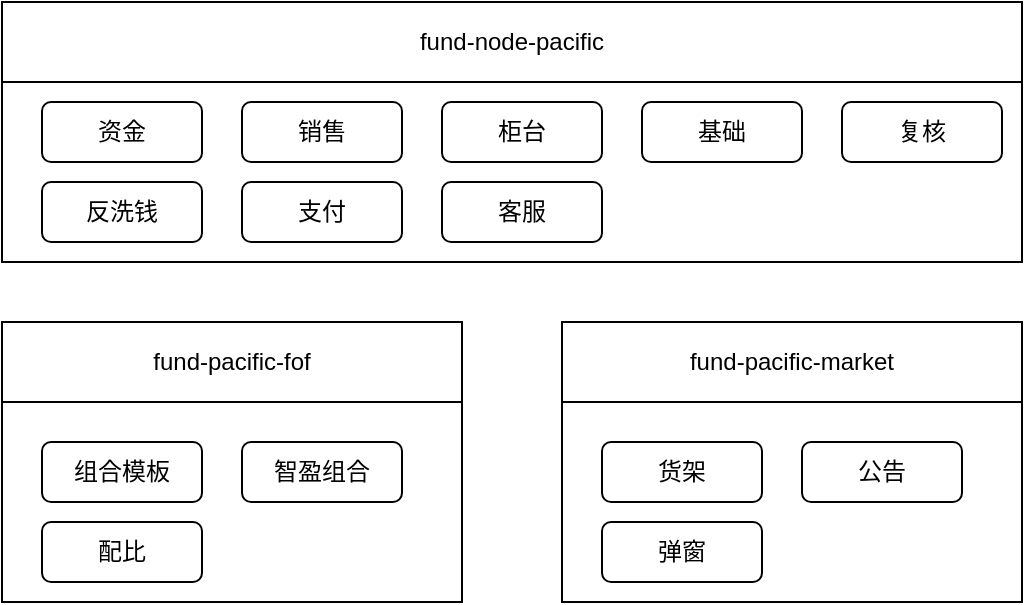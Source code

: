<mxfile version="12.2.3" type="github" pages="1">
  <diagram id="sfM5YQbktjChvEiEwemY" name="Page-1">
    <mxGraphModel dx="932" dy="497" grid="1" gridSize="10" guides="1" tooltips="1" connect="1" arrows="1" fold="1" page="1" pageScale="1" pageWidth="850" pageHeight="1100" math="0" shadow="0">
      <root>
        <mxCell id="0"/>
        <mxCell id="1" parent="0"/>
        <mxCell id="_cafedWE6yJc7HQ6ZH6B-1" value="" style="rounded=0;whiteSpace=wrap;html=1;" parent="1" vertex="1">
          <mxGeometry x="30" y="220" width="510" height="130" as="geometry"/>
        </mxCell>
        <mxCell id="_cafedWE6yJc7HQ6ZH6B-2" value="fund-node-pacific" style="rounded=0;whiteSpace=wrap;html=1;" parent="1" vertex="1">
          <mxGeometry x="30" y="220" width="510" height="40" as="geometry"/>
        </mxCell>
        <mxCell id="JHwH3jqKrBNnG15PmwSz-1" value="资金" style="rounded=1;whiteSpace=wrap;html=1;" vertex="1" parent="1">
          <mxGeometry x="50" y="270" width="80" height="30" as="geometry"/>
        </mxCell>
        <mxCell id="JHwH3jqKrBNnG15PmwSz-2" value="销售" style="rounded=1;whiteSpace=wrap;html=1;" vertex="1" parent="1">
          <mxGeometry x="150" y="270" width="80" height="30" as="geometry"/>
        </mxCell>
        <mxCell id="JHwH3jqKrBNnG15PmwSz-3" value="柜台&lt;span style=&quot;color: rgba(0 , 0 , 0 , 0) ; font-family: monospace ; font-size: 0px ; white-space: nowrap&quot;&gt;%3CmxGraphModel%3E%3Croot%3E%3CmxCell%20id%3D%220%22%2F%3E%3CmxCell%20id%3D%221%22%20parent%3D%220%22%2F%3E%3CmxCell%20id%3D%222%22%20value%3D%22%E8%B5%84%E9%87%91%22%20style%3D%22rounded%3D1%3BwhiteSpace%3Dwrap%3Bhtml%3D1%3B%22%20vertex%3D%221%22%20parent%3D%221%22%3E%3CmxGeometry%20x%3D%2250%22%20y%3D%22270%22%20width%3D%2280%22%20height%3D%2230%22%20as%3D%22geometry%22%2F%3E%3C%2FmxCell%3E%3C%2Froot%3E%3C%2FmxGraphModel%3E&lt;/span&gt;" style="rounded=1;whiteSpace=wrap;html=1;" vertex="1" parent="1">
          <mxGeometry x="250" y="270" width="80" height="30" as="geometry"/>
        </mxCell>
        <mxCell id="JHwH3jqKrBNnG15PmwSz-4" value="基础&lt;span style=&quot;color: rgba(0 , 0 , 0 , 0) ; font-family: monospace ; font-size: 0px ; white-space: nowrap&quot;&gt;%3CmxGraphModel%3E%3Croot%3E%3CmxCell%20id%3D%220%22%2F%3E%3CmxCell%20id%3D%221%22%20parent%3D%220%22%2F%3E%3CmxCell%20id%3D%222%22%20value%3D%22%E6%9F%9C%E5%8F%B0%26lt%3Bspan%20style%3D%26quot%3Bcolor%3A%20rgba(0%20%2C%200%20%2C%200%20%2C%200)%20%3B%20font-family%3A%20monospace%20%3B%20font-size%3A%200px%20%3B%20white-space%3A%20nowrap%26quot%3B%26gt%3B%253CmxGraphModel%253E%253Croot%253E%253CmxCell%2520id%253D%25220%2522%252F%253E%253CmxCell%2520id%253D%25221%2522%2520parent%253D%25220%2522%252F%253E%253CmxCell%2520id%253D%25222%2522%2520value%253D%2522%25E8%25B5%2584%25E9%2587%2591%2522%2520style%253D%2522rounded%253D1%253BwhiteSpace%253Dwrap%253Bhtml%253D1%253B%2522%2520vertex%253D%25221%2522%2520parent%253D%25221%2522%253E%253CmxGeometry%2520x%253D%252250%2522%2520y%253D%2522270%2522%2520width%253D%252280%2522%2520height%253D%252230%2522%2520as%253D%2522geometry%2522%252F%253E%253C%252FmxCell%253E%253C%252Froot%253E%253C%252FmxGraphModel%253E%26lt%3B%2Fspan%26gt%3B%22%20style%3D%22rounded%3D1%3BwhiteSpace%3Dwrap%3Bhtml%3D1%3B%22%20vertex%3D%221%22%20parent%3D%221%22%3E%3CmxGeometry%20x%3D%22250%22%20y%3D%22270%22%20width%3D%2280%22%20height%3D%2230%22%20as%3D%22geometry%22%2F%3E%3C%2FmxCell%3E%3C%2Froot%3E%3C%2FmxGraphModel%3E&lt;/span&gt;" style="rounded=1;whiteSpace=wrap;html=1;" vertex="1" parent="1">
          <mxGeometry x="350" y="270" width="80" height="30" as="geometry"/>
        </mxCell>
        <mxCell id="JHwH3jqKrBNnG15PmwSz-5" value="复核" style="rounded=1;whiteSpace=wrap;html=1;" vertex="1" parent="1">
          <mxGeometry x="450" y="270" width="80" height="30" as="geometry"/>
        </mxCell>
        <mxCell id="JHwH3jqKrBNnG15PmwSz-6" value="反洗钱&lt;span style=&quot;color: rgba(0 , 0 , 0 , 0) ; font-family: monospace ; font-size: 0px ; white-space: nowrap&quot;&gt;%3CmxGraphModel%3E%3Croot%3E%3CmxCell%20id%3D%220%22%2F%3E%3CmxCell%20id%3D%221%22%20parent%3D%220%22%2F%3E%3CmxCell%20id%3D%222%22%20value%3D%22%E8%B5%84%E9%87%91%22%20style%3D%22rounded%3D1%3BwhiteSpace%3Dwrap%3Bhtml%3D1%3B%22%20vertex%3D%221%22%20parent%3D%221%22%3E%3CmxGeometry%20x%3D%2250%22%20y%3D%22270%22%20width%3D%2280%22%20height%3D%2230%22%20as%3D%22geometry%22%2F%3E%3C%2FmxCell%3E%3C%2Froot%3E%3C%2FmxGraphModel%3E&lt;/span&gt;" style="rounded=1;whiteSpace=wrap;html=1;" vertex="1" parent="1">
          <mxGeometry x="50" y="310" width="80" height="30" as="geometry"/>
        </mxCell>
        <mxCell id="JHwH3jqKrBNnG15PmwSz-7" value="支付" style="rounded=1;whiteSpace=wrap;html=1;" vertex="1" parent="1">
          <mxGeometry x="150" y="310" width="80" height="30" as="geometry"/>
        </mxCell>
        <mxCell id="JHwH3jqKrBNnG15PmwSz-8" value="客服" style="rounded=1;whiteSpace=wrap;html=1;" vertex="1" parent="1">
          <mxGeometry x="250" y="310" width="80" height="30" as="geometry"/>
        </mxCell>
        <mxCell id="JHwH3jqKrBNnG15PmwSz-10" value="" style="rounded=0;whiteSpace=wrap;html=1;" vertex="1" parent="1">
          <mxGeometry x="30" y="380" width="230" height="140" as="geometry"/>
        </mxCell>
        <mxCell id="JHwH3jqKrBNnG15PmwSz-11" value="fund-pacific-fof" style="rounded=0;whiteSpace=wrap;html=1;" vertex="1" parent="1">
          <mxGeometry x="30" y="380" width="230" height="40" as="geometry"/>
        </mxCell>
        <mxCell id="JHwH3jqKrBNnG15PmwSz-12" value="组合模板&lt;span style=&quot;color: rgba(0 , 0 , 0 , 0) ; font-family: monospace ; font-size: 0px ; white-space: nowrap&quot;&gt;%3CmxGraphModel%3E%3Croot%3E%3CmxCell%20id%3D%220%22%2F%3E%3CmxCell%20id%3D%221%22%20parent%3D%220%22%2F%3E%3CmxCell%20id%3D%222%22%20value%3D%22%E8%B5%84%E9%87%91%22%20style%3D%22rounded%3D1%3BwhiteSpace%3Dwrap%3Bhtml%3D1%3B%22%20vertex%3D%221%22%20parent%3D%221%22%3E%3CmxGeometry%20x%3D%2250%22%20y%3D%22270%22%20width%3D%2280%22%20height%3D%2230%22%20as%3D%22geometry%22%2F%3E%3C%2FmxCell%3E%3C%2Froot%3E%3C%2FmxGraphModel%3E&lt;/span&gt;" style="rounded=1;whiteSpace=wrap;html=1;" vertex="1" parent="1">
          <mxGeometry x="50" y="440" width="80" height="30" as="geometry"/>
        </mxCell>
        <mxCell id="JHwH3jqKrBNnG15PmwSz-13" value="智盈组合" style="rounded=1;whiteSpace=wrap;html=1;" vertex="1" parent="1">
          <mxGeometry x="150" y="440" width="80" height="30" as="geometry"/>
        </mxCell>
        <mxCell id="JHwH3jqKrBNnG15PmwSz-14" value="配比" style="rounded=1;whiteSpace=wrap;html=1;" vertex="1" parent="1">
          <mxGeometry x="50" y="480" width="80" height="30" as="geometry"/>
        </mxCell>
        <mxCell id="JHwH3jqKrBNnG15PmwSz-15" value="" style="rounded=0;whiteSpace=wrap;html=1;" vertex="1" parent="1">
          <mxGeometry x="310" y="380" width="230" height="140" as="geometry"/>
        </mxCell>
        <mxCell id="JHwH3jqKrBNnG15PmwSz-16" value="fund-pacific-market" style="rounded=0;whiteSpace=wrap;html=1;" vertex="1" parent="1">
          <mxGeometry x="310" y="380" width="230" height="40" as="geometry"/>
        </mxCell>
        <mxCell id="JHwH3jqKrBNnG15PmwSz-17" value="货架" style="rounded=1;whiteSpace=wrap;html=1;" vertex="1" parent="1">
          <mxGeometry x="330" y="440" width="80" height="30" as="geometry"/>
        </mxCell>
        <mxCell id="JHwH3jqKrBNnG15PmwSz-18" value="公告" style="rounded=1;whiteSpace=wrap;html=1;" vertex="1" parent="1">
          <mxGeometry x="430" y="440" width="80" height="30" as="geometry"/>
        </mxCell>
        <mxCell id="JHwH3jqKrBNnG15PmwSz-19" value="弹窗" style="rounded=1;whiteSpace=wrap;html=1;" vertex="1" parent="1">
          <mxGeometry x="330" y="480" width="80" height="30" as="geometry"/>
        </mxCell>
      </root>
    </mxGraphModel>
  </diagram>
</mxfile>
